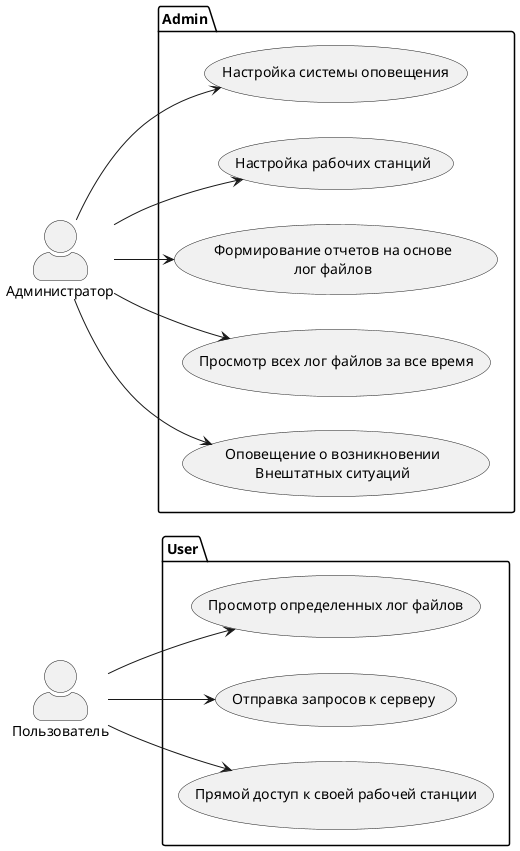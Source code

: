 @startuml usecase2

left to right direction
skinparam actorStyle awesome
:Пользователь: as user
:Администратор: as admin

package Admin{
    usecase "Настройка системы оповещения" as uc1
    usecase "Настройка рабочих станций" as uc2
    usecase "Формирование отчетов на основе\nлог файлов" as uc3
    usecase "Просмотр всех лог файлов за все время" as uc4
    usecase "Оповещение о возникновении\nВнештатных ситуаций" as uc41
}

admin --> uc1
admin --> uc2
admin --> uc3
admin --> uc4
admin --> uc41


package User{
    usecase "Просмотр определенных лог файлов" as uc5
    usecase "Отправка запросов к серверу" as uс6
    usecase "Прямой доступ к своей рабочей станции" as uc7
}

user --> uc5
user --> uс6
user --> uc7

 
@enduml